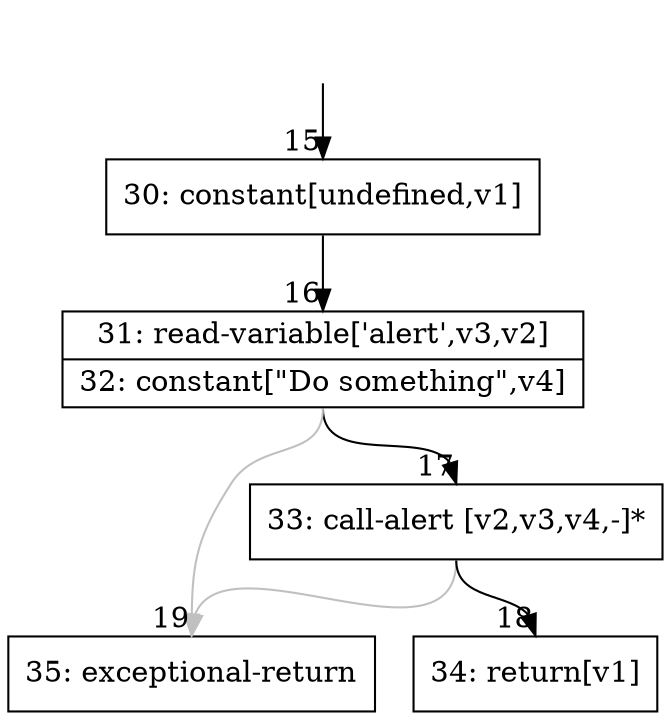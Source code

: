 digraph {
rankdir="TD"
BB_entry3[shape=none,label=""];
BB_entry3 -> BB15 [tailport=s, headport=n, headlabel="    15"]
BB15 [shape=record label="{30: constant[undefined,v1]}" ] 
BB15 -> BB16 [tailport=s, headport=n, headlabel="      16"]
BB16 [shape=record label="{31: read-variable['alert',v3,v2]|32: constant[\"Do something\",v4]}" ] 
BB16 -> BB17 [tailport=s, headport=n, headlabel="      17"]
BB16 -> BB19 [tailport=s, headport=n, color=gray, headlabel="      19"]
BB17 [shape=record label="{33: call-alert [v2,v3,v4,-]*}" ] 
BB17 -> BB18 [tailport=s, headport=n, headlabel="      18"]
BB17 -> BB19 [tailport=s, headport=n, color=gray]
BB18 [shape=record label="{34: return[v1]}" ] 
BB19 [shape=record label="{35: exceptional-return}" ] 
//#$~ 21
}
